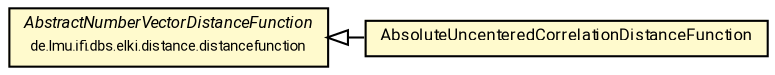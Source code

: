 #!/usr/local/bin/dot
#
# Class diagram 
# Generated by UMLGraph version R5_7_2-60-g0e99a6 (http://www.spinellis.gr/umlgraph/)
#

digraph G {
	graph [fontnames="svg"]
	edge [fontname="Roboto",fontsize=7,labelfontname="Roboto",labelfontsize=7,color="black"];
	node [fontname="Roboto",fontcolor="black",fontsize=8,shape=plaintext,margin=0,width=0,height=0];
	nodesep=0.15;
	ranksep=0.25;
	rankdir=LR;
	// de.lmu.ifi.dbs.elki.distance.distancefunction.correlation.AbsoluteUncenteredCorrelationDistanceFunction
	c883151 [label=<<table title="de.lmu.ifi.dbs.elki.distance.distancefunction.correlation.AbsoluteUncenteredCorrelationDistanceFunction" border="0" cellborder="1" cellspacing="0" cellpadding="2" bgcolor="lemonChiffon" href="AbsoluteUncenteredCorrelationDistanceFunction.html" target="_parent">
		<tr><td><table border="0" cellspacing="0" cellpadding="1">
		<tr><td align="center" balign="center"> <font face="Roboto">AbsoluteUncenteredCorrelationDistanceFunction</font> </td></tr>
		</table></td></tr>
		</table>>, URL="AbsoluteUncenteredCorrelationDistanceFunction.html"];
	// de.lmu.ifi.dbs.elki.distance.distancefunction.AbstractNumberVectorDistanceFunction
	c883237 [label=<<table title="de.lmu.ifi.dbs.elki.distance.distancefunction.AbstractNumberVectorDistanceFunction" border="0" cellborder="1" cellspacing="0" cellpadding="2" bgcolor="LemonChiffon" href="../AbstractNumberVectorDistanceFunction.html" target="_parent">
		<tr><td><table border="0" cellspacing="0" cellpadding="1">
		<tr><td align="center" balign="center"> <font face="Roboto"><i>AbstractNumberVectorDistanceFunction</i></font> </td></tr>
		<tr><td align="center" balign="center"> <font face="Roboto" point-size="7.0">de.lmu.ifi.dbs.elki.distance.distancefunction</font> </td></tr>
		</table></td></tr>
		</table>>, URL="../AbstractNumberVectorDistanceFunction.html"];
	// de.lmu.ifi.dbs.elki.distance.distancefunction.correlation.AbsoluteUncenteredCorrelationDistanceFunction extends de.lmu.ifi.dbs.elki.distance.distancefunction.AbstractNumberVectorDistanceFunction
	c883237 -> c883151 [arrowtail=empty,dir=back,weight=10];
}

